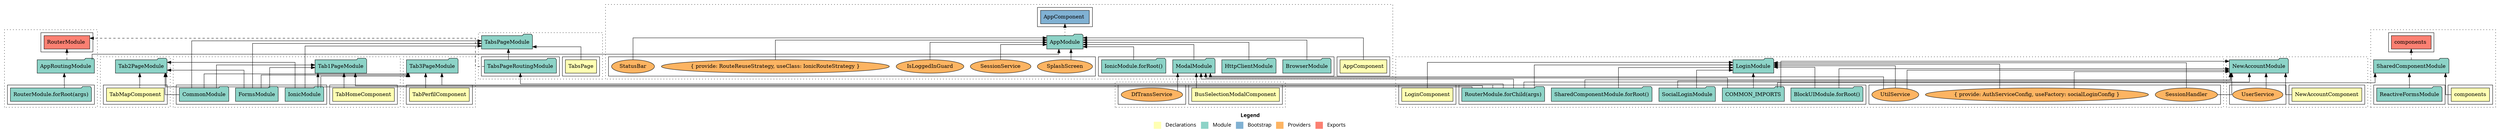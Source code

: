 digraph dependencies { node [shape="rect", style="filled", colorscheme=set312]; ranksep=0.4; compound=false; remincross=true; splines=true; splines=ortho; rankdir=LR; rankdir=TB; rankdir=BT; label=<<table BORDER="0"> <tr> <td colspan="5" align="center"><b>Legend</b></td> </tr> <tr> <td> <table BORDER="0"> <tr> <td bgcolor="#ffffb3" width="20"></td> <td>  Declarations</td> </tr> </table> </td> <td> <table BORDER="0"> <tr> <td bgcolor="#8dd3c7" width="20"></td> <td>  Module</td> </tr> </table> </td> <td> <table BORDER="0"> <tr> <td bgcolor="#80b1d3" width="20"></td> <td>  Bootstrap</td> </tr> </table> </td> <td> <table BORDER="0"> <tr> <td bgcolor="#fdb462" width="20"></td> <td>  Providers</td> </tr> </table> </td> <td> <table BORDER="0"> <tr> <td bgcolor="#fb8072" width="20"></td> <td>  Exports</td> </tr> </table> </td> </tr></table>>; ratio=compress; fontname="sans-serif";  subgraph "cluster_AppRoutingModule" { label=""; style="dotted";node [shape="folder", fillcolor=1]; subgraph cluster_AppRoutingModule_declarations { style="solid";node [style="filled", shape="rect"]; }    subgraph cluster_AppRoutingModule_imports { style="solid"; node [style="filled", fillcolor=1, shape="rect"];    "RouterModule.forRoot(args)" [label="RouterModule.forRoot(args)", shape="folder"];   }    "RouterModule.forRoot(args)" -> "AppRoutingModule" [lhead="cluster_AppRoutingModule", ltail="cluster_AppRoutingModule_imports"];     subgraph cluster_AppRoutingModule_exports { style="solid";node [style="filled", fillcolor=4, shape="rect"];"RouterModule " [label="RouterModule ", shape="rect"]}  "AppRoutingModule" -> "RouterModule " [style="dashed", ltail="cluster_AppRoutingModule" lhead="cluster_AppRoutingModule_exports"];    subgraph cluster_AppRoutingModule_bootstrap { style="solid"; node [style="filled", fillcolor=5, shape="rect"];  }    subgraph cluster_AppRoutingModule_providers { style="solid"; node [style="filled", fillcolor=6, shape="rect"];   }     }  subgraph "cluster_AppModule" { label=""; style="dotted";node [shape="folder", fillcolor=1]; subgraph cluster_AppModule_declarations { style="solid";node [style="filled", shape="rect"]; node [fillcolor=2]; "AppComponent"; }  "AppComponent" -> "AppModule" [style="solid", lhead="cluster_AppModule" ltail="cluster_AppModule_declarations"]; subgraph "cluster_AppModule_AppComponent_providers" { style="solid";  }    subgraph cluster_AppModule_imports { style="solid"; node [style="filled", fillcolor=1, shape="rect"];    "BrowserModule" [label="BrowserModule", shape="folder"];    "AppRoutingModule" [label="AppRoutingModule", shape="folder"];    "HttpClientModule" [label="HttpClientModule", shape="folder"];    "ModalModule" [label="ModalModule", shape="folder"];    "IonicModule.forRoot()" [label="IonicModule.forRoot()", shape="folder"];   }    "BrowserModule" -> "AppModule" [lhead="cluster_AppModule", ltail="cluster_AppModule_imports"];    "AppRoutingModule" -> "AppModule" [lhead="cluster_AppModule", ltail="cluster_AppModule_imports"];    "HttpClientModule" -> "AppModule" [lhead="cluster_AppModule", ltail="cluster_AppModule_imports"];    "ModalModule" -> "AppModule" [lhead="cluster_AppModule", ltail="cluster_AppModule_imports"];    "IonicModule.forRoot()" -> "AppModule" [lhead="cluster_AppModule", ltail="cluster_AppModule_imports"];     subgraph cluster_AppModule_exports { style="solid";node [style="filled", fillcolor=4, shape="rect"];}    subgraph cluster_AppModule_bootstrap { style="solid"; node [style="filled", fillcolor=5, shape="rect"];  "AppComponent " [label="AppComponent ", shape="rect"]  }  "AppModule" -> "AppComponent " [style="dotted", lhead="cluster_AppModule_bootstrap" ltail="cluster_AppModule"];    subgraph cluster_AppModule_providers { style="solid"; node [style="filled", fillcolor=6, shape="rect"];    "StatusBar" [label="StatusBar", shape="oval"];    "SplashScreen" [label="SplashScreen", shape="oval"];    "SessionService" [label="SessionService", shape="oval"];    "IsLoggedInGuard" [label="IsLoggedInGuard", shape="oval"];    "{ provide: RouteReuseStrategy, useClass: IonicRouteStrategy }" [label="{ provide: RouteReuseStrategy, useClass: IonicRouteStrategy }", shape="oval"];   }    "StatusBar" -> "AppModule" [lhead="cluster_AppModule", ltail="cluster_AppModule_providers"];    "SplashScreen" -> "AppModule" [lhead="cluster_AppModule", ltail="cluster_AppModule_providers"];    "SessionService" -> "AppModule" [lhead="cluster_AppModule", ltail="cluster_AppModule_providers"];    "IsLoggedInGuard" -> "AppModule" [lhead="cluster_AppModule", ltail="cluster_AppModule_providers"];    "{ provide: RouteReuseStrategy, useClass: IonicRouteStrategy }" -> "AppModule" [lhead="cluster_AppModule", ltail="cluster_AppModule_providers"];     }  subgraph "cluster_LoginModule" { label=""; style="dotted";node [shape="folder", fillcolor=1]; subgraph cluster_LoginModule_declarations { style="solid";node [style="filled", shape="rect"]; node [fillcolor=2]; "LoginComponent"; }  "LoginComponent" -> "LoginModule" [style="solid", lhead="cluster_LoginModule" ltail="cluster_LoginModule_declarations"]; subgraph "cluster_LoginModule_LoginComponent_providers" { style="solid";  }    subgraph cluster_LoginModule_imports { style="solid"; node [style="filled", fillcolor=1, shape="rect"];    "COMMON_IMPORTS" [label="COMMON_IMPORTS", shape="folder"];    "SocialLoginModule" [label="SocialLoginModule", shape="folder"];    "BlockUIModule.forRoot()" [label="BlockUIModule.forRoot()", shape="folder"];    "SharedComponentModule.forRoot()" [label="SharedComponentModule.forRoot()", shape="folder"];    "RouterModule.forChild(args)" [label="RouterModule.forChild(args)", shape="folder"];   }    "COMMON_IMPORTS" -> "LoginModule" [lhead="cluster_LoginModule", ltail="cluster_LoginModule_imports"];    "SocialLoginModule" -> "LoginModule" [lhead="cluster_LoginModule", ltail="cluster_LoginModule_imports"];    "BlockUIModule.forRoot()" -> "LoginModule" [lhead="cluster_LoginModule", ltail="cluster_LoginModule_imports"];    "SharedComponentModule.forRoot()" -> "LoginModule" [lhead="cluster_LoginModule", ltail="cluster_LoginModule_imports"];    "RouterModule.forChild(args)" -> "LoginModule" [lhead="cluster_LoginModule", ltail="cluster_LoginModule_imports"];     subgraph cluster_LoginModule_exports { style="solid";node [style="filled", fillcolor=4, shape="rect"];}    subgraph cluster_LoginModule_bootstrap { style="solid"; node [style="filled", fillcolor=5, shape="rect"];  }    subgraph cluster_LoginModule_providers { style="solid"; node [style="filled", fillcolor=6, shape="rect"];    "UtilService" [label="UtilService", shape="oval"];    "SessionHandler" [label="SessionHandler", shape="oval"];    "{ provide: AuthServiceConfig, useFactory: socialLoginConfig }" [label="{ provide: AuthServiceConfig, useFactory: socialLoginConfig }", shape="oval"];   }    "UtilService" -> "LoginModule" [lhead="cluster_LoginModule", ltail="cluster_LoginModule_providers"];    "SessionHandler" -> "LoginModule" [lhead="cluster_LoginModule", ltail="cluster_LoginModule_providers"];    "{ provide: AuthServiceConfig, useFactory: socialLoginConfig }" -> "LoginModule" [lhead="cluster_LoginModule", ltail="cluster_LoginModule_providers"];     }  subgraph "cluster_ModalModule" { label=""; style="dotted";node [shape="folder", fillcolor=1]; subgraph cluster_ModalModule_declarations { style="solid";node [style="filled", shape="rect"]; node [fillcolor=2]; "BusSelectionModalComponent"; }  "BusSelectionModalComponent" -> "ModalModule" [style="solid", lhead="cluster_ModalModule" ltail="cluster_ModalModule_declarations"]; subgraph "cluster_ModalModule_BusSelectionModalComponent_providers" { style="solid";  }    subgraph cluster_ModalModule_imports { style="solid"; node [style="filled", fillcolor=1, shape="rect"];    "COMMON_IMPORTS" [label="COMMON_IMPORTS", shape="folder"];    "RouterModule.forChild(args)" [label="RouterModule.forChild(args)", shape="folder"];   }    "COMMON_IMPORTS" -> "ModalModule" [lhead="cluster_ModalModule", ltail="cluster_ModalModule_imports"];    "RouterModule.forChild(args)" -> "ModalModule" [lhead="cluster_ModalModule", ltail="cluster_ModalModule_imports"];     subgraph cluster_ModalModule_exports { style="solid";node [style="filled", fillcolor=4, shape="rect"];}    subgraph cluster_ModalModule_bootstrap { style="solid"; node [style="filled", fillcolor=5, shape="rect"];  }    subgraph cluster_ModalModule_providers { style="solid"; node [style="filled", fillcolor=6, shape="rect"];    "DfTransService" [label="DfTransService", shape="oval"];    "UtilService" [label="UtilService", shape="oval"];   }    "DfTransService" -> "ModalModule" [lhead="cluster_ModalModule", ltail="cluster_ModalModule_providers"];    "UtilService" -> "ModalModule" [lhead="cluster_ModalModule", ltail="cluster_ModalModule_providers"];     }  subgraph "cluster_NewAccountModule" { label=""; style="dotted";node [shape="folder", fillcolor=1]; subgraph cluster_NewAccountModule_declarations { style="solid";node [style="filled", shape="rect"]; node [fillcolor=2]; "NewAccountComponent"; }  "NewAccountComponent" -> "NewAccountModule" [style="solid", lhead="cluster_NewAccountModule" ltail="cluster_NewAccountModule_declarations"]; subgraph "cluster_NewAccountModule_NewAccountComponent_providers" { style="solid";  }    subgraph cluster_NewAccountModule_imports { style="solid"; node [style="filled", fillcolor=1, shape="rect"];    "COMMON_IMPORTS" [label="COMMON_IMPORTS", shape="folder"];    "SocialLoginModule" [label="SocialLoginModule", shape="folder"];    "BlockUIModule.forRoot()" [label="BlockUIModule.forRoot()", shape="folder"];    "SharedComponentModule.forRoot()" [label="SharedComponentModule.forRoot()", shape="folder"];    "RouterModule.forChild(args)" [label="RouterModule.forChild(args)", shape="folder"];   }    "COMMON_IMPORTS" -> "NewAccountModule" [lhead="cluster_NewAccountModule", ltail="cluster_NewAccountModule_imports"];    "SocialLoginModule" -> "NewAccountModule" [lhead="cluster_NewAccountModule", ltail="cluster_NewAccountModule_imports"];    "BlockUIModule.forRoot()" -> "NewAccountModule" [lhead="cluster_NewAccountModule", ltail="cluster_NewAccountModule_imports"];    "SharedComponentModule.forRoot()" -> "NewAccountModule" [lhead="cluster_NewAccountModule", ltail="cluster_NewAccountModule_imports"];    "RouterModule.forChild(args)" -> "NewAccountModule" [lhead="cluster_NewAccountModule", ltail="cluster_NewAccountModule_imports"];     subgraph cluster_NewAccountModule_exports { style="solid";node [style="filled", fillcolor=4, shape="rect"];}    subgraph cluster_NewAccountModule_bootstrap { style="solid"; node [style="filled", fillcolor=5, shape="rect"];  }    subgraph cluster_NewAccountModule_providers { style="solid"; node [style="filled", fillcolor=6, shape="rect"];    "UserService" [label="UserService", shape="oval"];    "UtilService" [label="UtilService", shape="oval"];    "SessionHandler" [label="SessionHandler", shape="oval"];    "{ provide: AuthServiceConfig, useFactory: socialLoginConfig }" [label="{ provide: AuthServiceConfig, useFactory: socialLoginConfig }", shape="oval"];   }    "UserService" -> "NewAccountModule" [lhead="cluster_NewAccountModule", ltail="cluster_NewAccountModule_providers"];    "UtilService" -> "NewAccountModule" [lhead="cluster_NewAccountModule", ltail="cluster_NewAccountModule_providers"];    "SessionHandler" -> "NewAccountModule" [lhead="cluster_NewAccountModule", ltail="cluster_NewAccountModule_providers"];    "{ provide: AuthServiceConfig, useFactory: socialLoginConfig }" -> "NewAccountModule" [lhead="cluster_NewAccountModule", ltail="cluster_NewAccountModule_providers"];     }  subgraph "cluster_Tab1PageModule" { label=""; style="dotted";node [shape="folder", fillcolor=1]; subgraph cluster_Tab1PageModule_declarations { style="solid";node [style="filled", shape="rect"]; node [fillcolor=2]; "TabHomeComponent"; }  "TabHomeComponent" -> "Tab1PageModule" [style="solid", lhead="cluster_Tab1PageModule" ltail="cluster_Tab1PageModule_declarations"]; subgraph "cluster_Tab1PageModule_Tab1Page_providers" { style="solid";  }    subgraph cluster_Tab1PageModule_imports { style="solid"; node [style="filled", fillcolor=1, shape="rect"];    "IonicModule" [label="IonicModule", shape="folder"];    "CommonModule" [label="CommonModule", shape="folder"];    "FormsModule" [label="FormsModule", shape="folder"];    "RouterModule.forChild(args)" [label="RouterModule.forChild(args)", shape="folder"];   }    "IonicModule" -> "Tab1PageModule" [lhead="cluster_Tab1PageModule", ltail="cluster_Tab1PageModule_imports"];    "CommonModule" -> "Tab1PageModule" [lhead="cluster_Tab1PageModule", ltail="cluster_Tab1PageModule_imports"];    "FormsModule" -> "Tab1PageModule" [lhead="cluster_Tab1PageModule", ltail="cluster_Tab1PageModule_imports"];    "RouterModule.forChild(args)" -> "Tab1PageModule" [lhead="cluster_Tab1PageModule", ltail="cluster_Tab1PageModule_imports"];     subgraph cluster_Tab1PageModule_exports { style="solid";node [style="filled", fillcolor=4, shape="rect"];}    subgraph cluster_Tab1PageModule_bootstrap { style="solid"; node [style="filled", fillcolor=5, shape="rect"];  }    subgraph cluster_Tab1PageModule_providers { style="solid"; node [style="filled", fillcolor=6, shape="rect"];   }     }  subgraph "cluster_Tab2PageModule" { label=""; style="dotted";node [shape="folder", fillcolor=1]; subgraph cluster_Tab2PageModule_declarations { style="solid";node [style="filled", shape="rect"]; node [fillcolor=2]; "TabMapComponent"; }  "TabMapComponent" -> "Tab2PageModule" [style="solid", lhead="cluster_Tab2PageModule" ltail="cluster_Tab2PageModule_declarations"]; subgraph "cluster_Tab2PageModule_Tab2Page_providers" { style="solid";  }    subgraph cluster_Tab2PageModule_imports { style="solid"; node [style="filled", fillcolor=1, shape="rect"];    "IonicModule" [label="IonicModule", shape="folder"];    "CommonModule" [label="CommonModule", shape="folder"];    "FormsModule" [label="FormsModule", shape="folder"];    "RouterModule.forChild(args)" [label="RouterModule.forChild(args)", shape="folder"];   }    "IonicModule" -> "Tab2PageModule" [lhead="cluster_Tab2PageModule", ltail="cluster_Tab2PageModule_imports"];    "CommonModule" -> "Tab2PageModule" [lhead="cluster_Tab2PageModule", ltail="cluster_Tab2PageModule_imports"];    "FormsModule" -> "Tab2PageModule" [lhead="cluster_Tab2PageModule", ltail="cluster_Tab2PageModule_imports"];    "RouterModule.forChild(args)" -> "Tab2PageModule" [lhead="cluster_Tab2PageModule", ltail="cluster_Tab2PageModule_imports"];     subgraph cluster_Tab2PageModule_exports { style="solid";node [style="filled", fillcolor=4, shape="rect"];}    subgraph cluster_Tab2PageModule_bootstrap { style="solid"; node [style="filled", fillcolor=5, shape="rect"];  }    subgraph cluster_Tab2PageModule_providers { style="solid"; node [style="filled", fillcolor=6, shape="rect"];   }     }  subgraph "cluster_Tab3PageModule" { label=""; style="dotted";node [shape="folder", fillcolor=1]; subgraph cluster_Tab3PageModule_declarations { style="solid";node [style="filled", shape="rect"]; node [fillcolor=2]; "TabPerfilComponent"; }  "TabPerfilComponent" -> "Tab3PageModule" [style="solid", lhead="cluster_Tab3PageModule" ltail="cluster_Tab3PageModule_declarations"]; subgraph "cluster_Tab3PageModule_Tab3Page_providers" { style="solid";  }    subgraph cluster_Tab3PageModule_imports { style="solid"; node [style="filled", fillcolor=1, shape="rect"];    "IonicModule" [label="IonicModule", shape="folder"];    "CommonModule" [label="CommonModule", shape="folder"];    "FormsModule" [label="FormsModule", shape="folder"];    "RouterModule.forChild(args)" [label="RouterModule.forChild(args)", shape="folder"];   }    "IonicModule" -> "Tab3PageModule" [lhead="cluster_Tab3PageModule", ltail="cluster_Tab3PageModule_imports"];    "CommonModule" -> "Tab3PageModule" [lhead="cluster_Tab3PageModule", ltail="cluster_Tab3PageModule_imports"];    "FormsModule" -> "Tab3PageModule" [lhead="cluster_Tab3PageModule", ltail="cluster_Tab3PageModule_imports"];    "RouterModule.forChild(args)" -> "Tab3PageModule" [lhead="cluster_Tab3PageModule", ltail="cluster_Tab3PageModule_imports"];     subgraph cluster_Tab3PageModule_exports { style="solid";node [style="filled", fillcolor=4, shape="rect"];}    subgraph cluster_Tab3PageModule_bootstrap { style="solid"; node [style="filled", fillcolor=5, shape="rect"];  }    subgraph cluster_Tab3PageModule_providers { style="solid"; node [style="filled", fillcolor=6, shape="rect"];   }     }  subgraph "cluster_TabsPageModule" { label=""; style="dotted";node [shape="folder", fillcolor=1]; subgraph cluster_TabsPageModule_declarations { style="solid";node [style="filled", shape="rect"]; node [fillcolor=2]; "TabsPage"; }  "TabsPage" -> "TabsPageModule" [style="solid", lhead="cluster_TabsPageModule" ltail="cluster_TabsPageModule_declarations"]; subgraph "cluster_TabsPageModule_TabsPage_providers" { style="solid";  }    subgraph cluster_TabsPageModule_imports { style="solid"; node [style="filled", fillcolor=1, shape="rect"];    "IonicModule" [label="IonicModule", shape="folder"];    "CommonModule" [label="CommonModule", shape="folder"];    "FormsModule" [label="FormsModule", shape="folder"];    "TabsPageRoutingModule" [label="TabsPageRoutingModule", shape="folder"];   }    "IonicModule" -> "TabsPageModule" [lhead="cluster_TabsPageModule", ltail="cluster_TabsPageModule_imports"];    "CommonModule" -> "TabsPageModule" [lhead="cluster_TabsPageModule", ltail="cluster_TabsPageModule_imports"];    "FormsModule" -> "TabsPageModule" [lhead="cluster_TabsPageModule", ltail="cluster_TabsPageModule_imports"];    "TabsPageRoutingModule" -> "TabsPageModule" [lhead="cluster_TabsPageModule", ltail="cluster_TabsPageModule_imports"];     subgraph cluster_TabsPageModule_exports { style="solid";node [style="filled", fillcolor=4, shape="rect"];}    subgraph cluster_TabsPageModule_bootstrap { style="solid"; node [style="filled", fillcolor=5, shape="rect"];  }    subgraph cluster_TabsPageModule_providers { style="solid"; node [style="filled", fillcolor=6, shape="rect"];   }     }  subgraph "cluster_TabsPageRoutingModule" { label=""; style="dotted";node [shape="folder", fillcolor=1]; subgraph cluster_TabsPageRoutingModule_declarations { style="solid";node [style="filled", shape="rect"]; }    subgraph cluster_TabsPageRoutingModule_imports { style="solid"; node [style="filled", fillcolor=1, shape="rect"];    "RouterModule.forChild(args)" [label="RouterModule.forChild(args)", shape="folder"];   }    "RouterModule.forChild(args)" -> "TabsPageRoutingModule" [lhead="cluster_TabsPageRoutingModule", ltail="cluster_TabsPageRoutingModule_imports"];     subgraph cluster_TabsPageRoutingModule_exports { style="solid";node [style="filled", fillcolor=4, shape="rect"];"RouterModule " [label="RouterModule ", shape="rect"]}  "TabsPageRoutingModule" -> "RouterModule " [style="dashed", ltail="cluster_TabsPageRoutingModule" lhead="cluster_TabsPageRoutingModule_exports"];    subgraph cluster_TabsPageRoutingModule_bootstrap { style="solid"; node [style="filled", fillcolor=5, shape="rect"];  }    subgraph cluster_TabsPageRoutingModule_providers { style="solid"; node [style="filled", fillcolor=6, shape="rect"];   }     }  subgraph "cluster_SharedComponentModule" { label=""; style="dotted";node [shape="folder", fillcolor=1]; subgraph cluster_SharedComponentModule_declarations { style="solid";node [style="filled", shape="rect"]; node [fillcolor=2]; "components"; }  "components" -> "SharedComponentModule" [style="solid", lhead="cluster_SharedComponentModule" ltail="cluster_SharedComponentModule_declarations"]; subgraph "cluster_SharedComponentModule_components_providers" { style="solid";  }    subgraph cluster_SharedComponentModule_imports { style="solid"; node [style="filled", fillcolor=1, shape="rect"];    "COMMON_IMPORTS" [label="COMMON_IMPORTS", shape="folder"];    "ReactiveFormsModule" [label="ReactiveFormsModule", shape="folder"];   }    "COMMON_IMPORTS" -> "SharedComponentModule" [lhead="cluster_SharedComponentModule", ltail="cluster_SharedComponentModule_imports"];    "ReactiveFormsModule" -> "SharedComponentModule" [lhead="cluster_SharedComponentModule", ltail="cluster_SharedComponentModule_imports"];     subgraph cluster_SharedComponentModule_exports { style="solid";node [style="filled", fillcolor=4, shape="rect"];"components " [label="components ", shape="rect"]}  "SharedComponentModule" -> "components " [style="dashed", ltail="cluster_SharedComponentModule" lhead="cluster_SharedComponentModule_exports"];    subgraph cluster_SharedComponentModule_bootstrap { style="solid"; node [style="filled", fillcolor=5, shape="rect"];  }    subgraph cluster_SharedComponentModule_providers { style="solid"; node [style="filled", fillcolor=6, shape="rect"];   }     }  }
